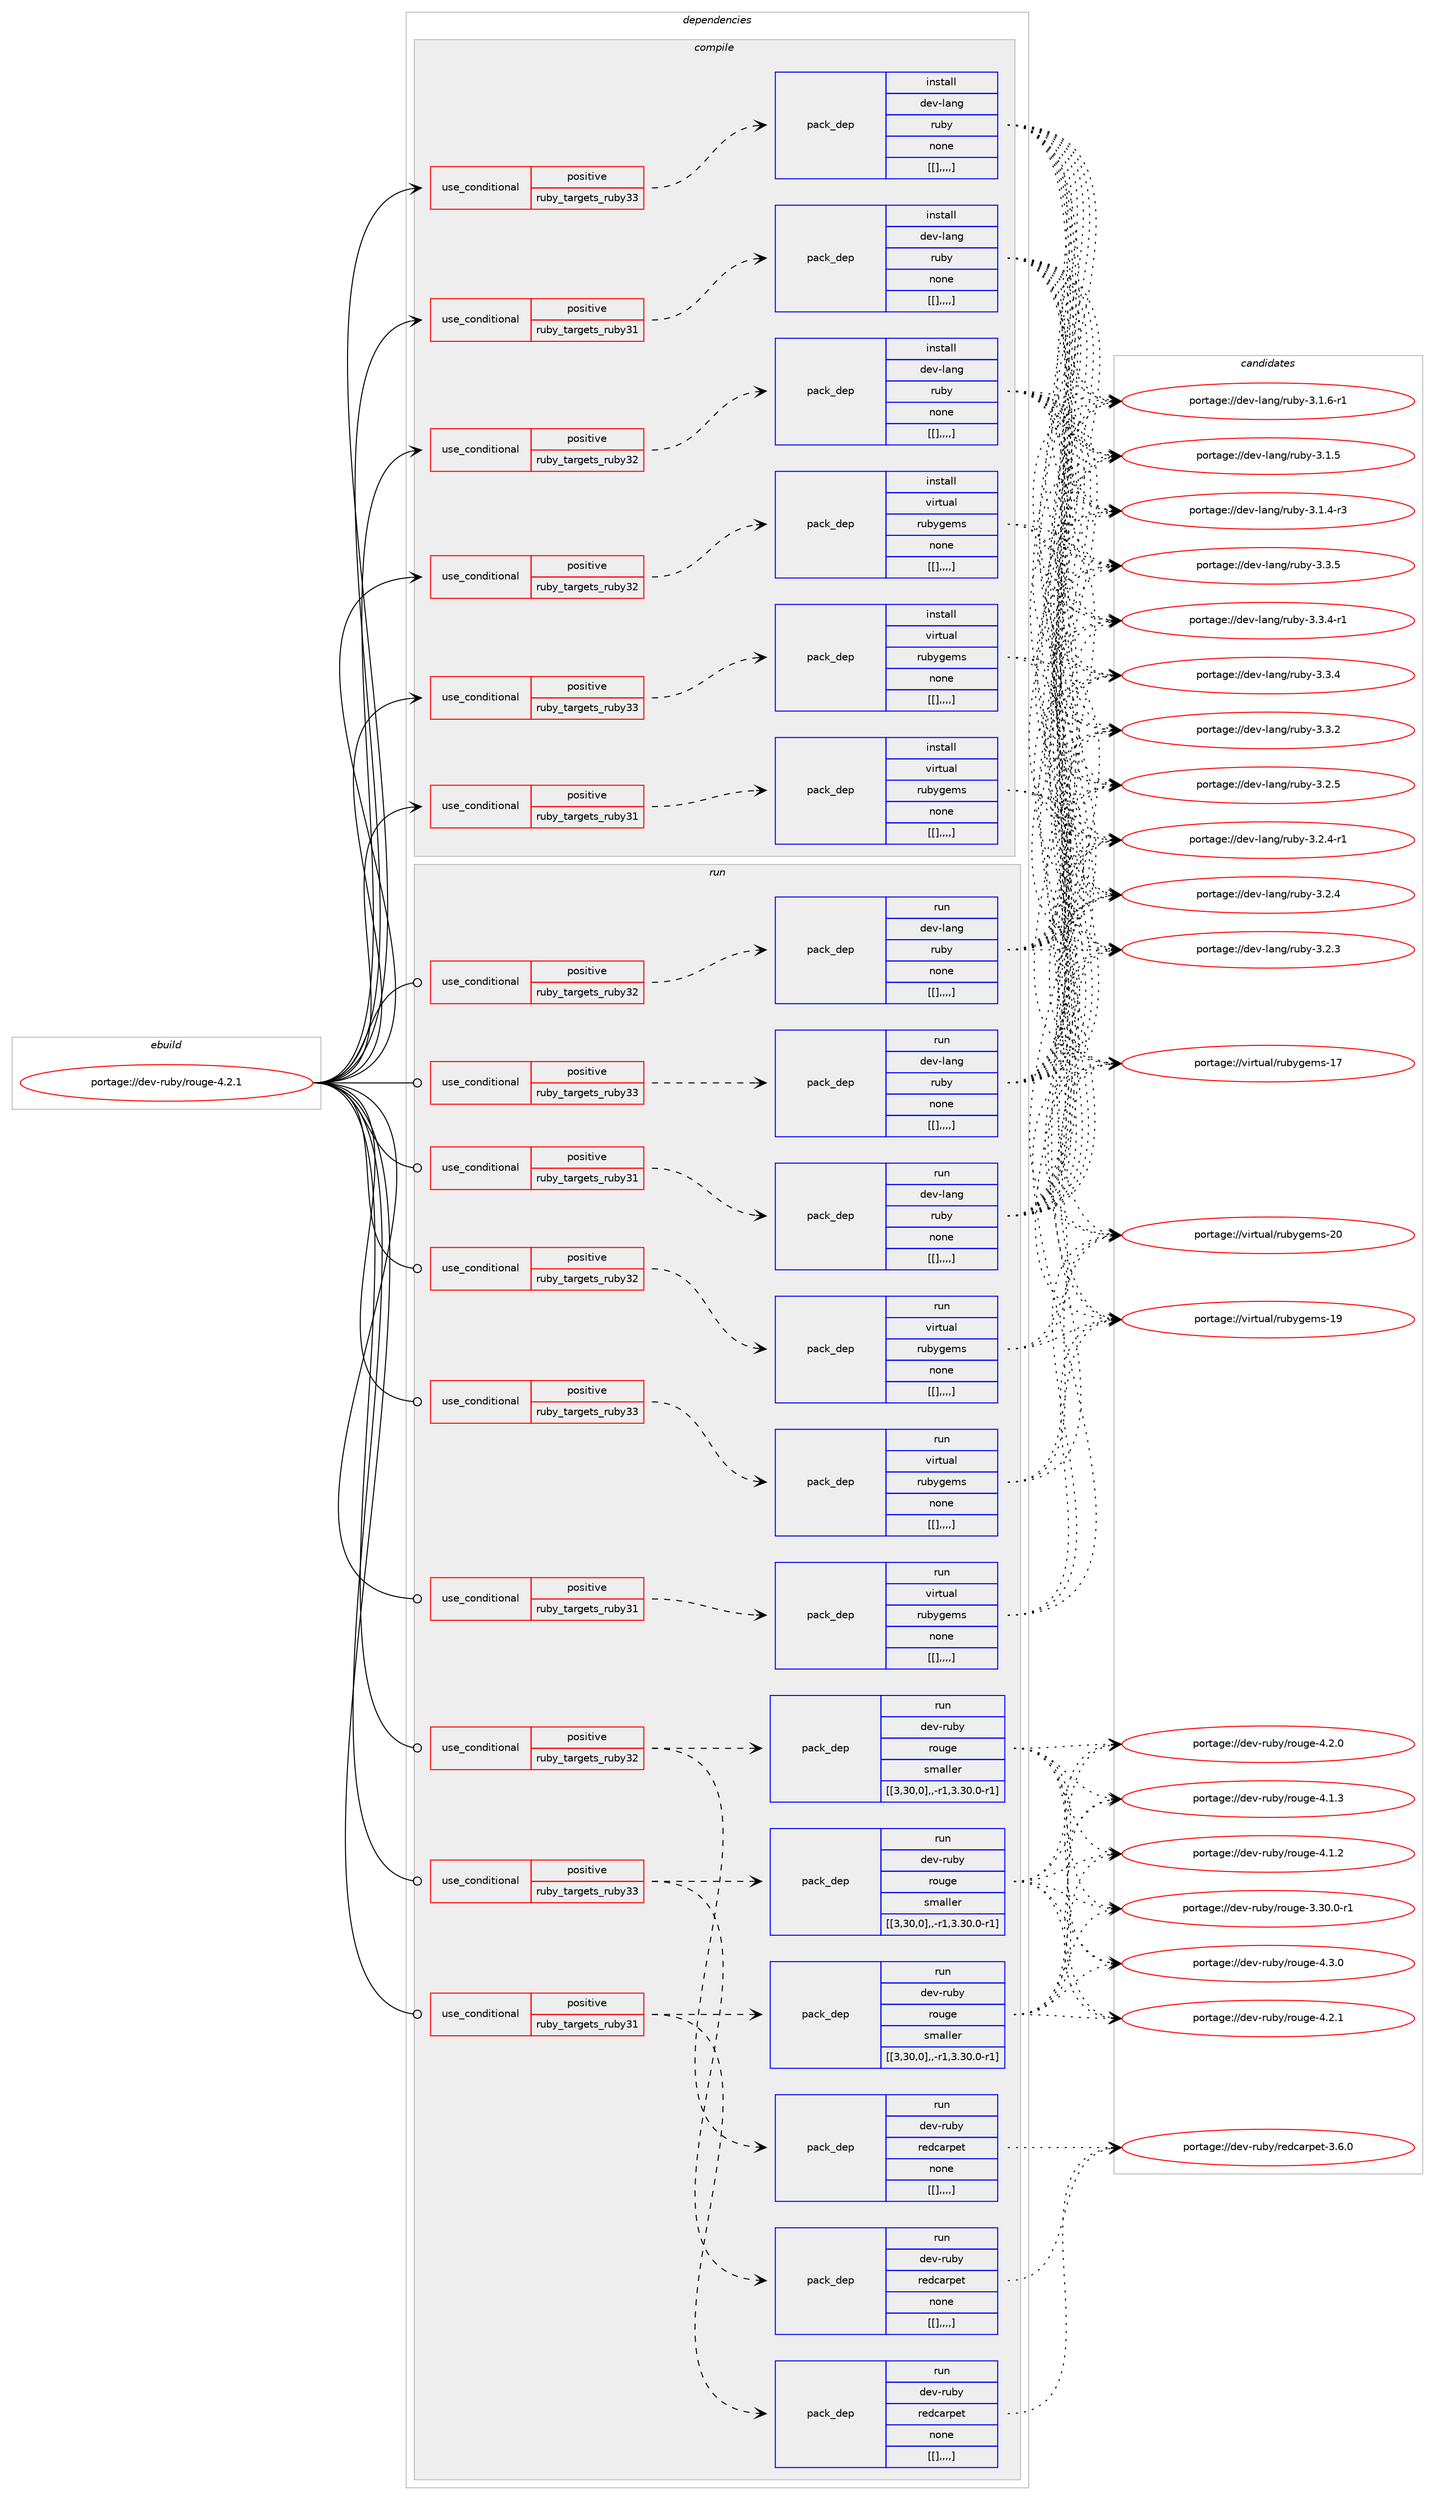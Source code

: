digraph prolog {

# *************
# Graph options
# *************

newrank=true;
concentrate=true;
compound=true;
graph [rankdir=LR,fontname=Helvetica,fontsize=10,ranksep=1.5];#, ranksep=2.5, nodesep=0.2];
edge  [arrowhead=vee];
node  [fontname=Helvetica,fontsize=10];

# **********
# The ebuild
# **********

subgraph cluster_leftcol {
color=gray;
label=<<i>ebuild</i>>;
id [label="portage://dev-ruby/rouge-4.2.1", color=red, width=4, href="../dev-ruby/rouge-4.2.1.svg"];
}

# ****************
# The dependencies
# ****************

subgraph cluster_midcol {
color=gray;
label=<<i>dependencies</i>>;
subgraph cluster_compile {
fillcolor="#eeeeee";
style=filled;
label=<<i>compile</i>>;
subgraph cond56211 {
dependency202298 [label=<<TABLE BORDER="0" CELLBORDER="1" CELLSPACING="0" CELLPADDING="4"><TR><TD ROWSPAN="3" CELLPADDING="10">use_conditional</TD></TR><TR><TD>positive</TD></TR><TR><TD>ruby_targets_ruby31</TD></TR></TABLE>>, shape=none, color=red];
subgraph pack144731 {
dependency202299 [label=<<TABLE BORDER="0" CELLBORDER="1" CELLSPACING="0" CELLPADDING="4" WIDTH="220"><TR><TD ROWSPAN="6" CELLPADDING="30">pack_dep</TD></TR><TR><TD WIDTH="110">install</TD></TR><TR><TD>dev-lang</TD></TR><TR><TD>ruby</TD></TR><TR><TD>none</TD></TR><TR><TD>[[],,,,]</TD></TR></TABLE>>, shape=none, color=blue];
}
dependency202298:e -> dependency202299:w [weight=20,style="dashed",arrowhead="vee"];
}
id:e -> dependency202298:w [weight=20,style="solid",arrowhead="vee"];
subgraph cond56212 {
dependency202300 [label=<<TABLE BORDER="0" CELLBORDER="1" CELLSPACING="0" CELLPADDING="4"><TR><TD ROWSPAN="3" CELLPADDING="10">use_conditional</TD></TR><TR><TD>positive</TD></TR><TR><TD>ruby_targets_ruby31</TD></TR></TABLE>>, shape=none, color=red];
subgraph pack144732 {
dependency202301 [label=<<TABLE BORDER="0" CELLBORDER="1" CELLSPACING="0" CELLPADDING="4" WIDTH="220"><TR><TD ROWSPAN="6" CELLPADDING="30">pack_dep</TD></TR><TR><TD WIDTH="110">install</TD></TR><TR><TD>virtual</TD></TR><TR><TD>rubygems</TD></TR><TR><TD>none</TD></TR><TR><TD>[[],,,,]</TD></TR></TABLE>>, shape=none, color=blue];
}
dependency202300:e -> dependency202301:w [weight=20,style="dashed",arrowhead="vee"];
}
id:e -> dependency202300:w [weight=20,style="solid",arrowhead="vee"];
subgraph cond56213 {
dependency202302 [label=<<TABLE BORDER="0" CELLBORDER="1" CELLSPACING="0" CELLPADDING="4"><TR><TD ROWSPAN="3" CELLPADDING="10">use_conditional</TD></TR><TR><TD>positive</TD></TR><TR><TD>ruby_targets_ruby32</TD></TR></TABLE>>, shape=none, color=red];
subgraph pack144733 {
dependency202303 [label=<<TABLE BORDER="0" CELLBORDER="1" CELLSPACING="0" CELLPADDING="4" WIDTH="220"><TR><TD ROWSPAN="6" CELLPADDING="30">pack_dep</TD></TR><TR><TD WIDTH="110">install</TD></TR><TR><TD>dev-lang</TD></TR><TR><TD>ruby</TD></TR><TR><TD>none</TD></TR><TR><TD>[[],,,,]</TD></TR></TABLE>>, shape=none, color=blue];
}
dependency202302:e -> dependency202303:w [weight=20,style="dashed",arrowhead="vee"];
}
id:e -> dependency202302:w [weight=20,style="solid",arrowhead="vee"];
subgraph cond56214 {
dependency202304 [label=<<TABLE BORDER="0" CELLBORDER="1" CELLSPACING="0" CELLPADDING="4"><TR><TD ROWSPAN="3" CELLPADDING="10">use_conditional</TD></TR><TR><TD>positive</TD></TR><TR><TD>ruby_targets_ruby32</TD></TR></TABLE>>, shape=none, color=red];
subgraph pack144734 {
dependency202305 [label=<<TABLE BORDER="0" CELLBORDER="1" CELLSPACING="0" CELLPADDING="4" WIDTH="220"><TR><TD ROWSPAN="6" CELLPADDING="30">pack_dep</TD></TR><TR><TD WIDTH="110">install</TD></TR><TR><TD>virtual</TD></TR><TR><TD>rubygems</TD></TR><TR><TD>none</TD></TR><TR><TD>[[],,,,]</TD></TR></TABLE>>, shape=none, color=blue];
}
dependency202304:e -> dependency202305:w [weight=20,style="dashed",arrowhead="vee"];
}
id:e -> dependency202304:w [weight=20,style="solid",arrowhead="vee"];
subgraph cond56215 {
dependency202306 [label=<<TABLE BORDER="0" CELLBORDER="1" CELLSPACING="0" CELLPADDING="4"><TR><TD ROWSPAN="3" CELLPADDING="10">use_conditional</TD></TR><TR><TD>positive</TD></TR><TR><TD>ruby_targets_ruby33</TD></TR></TABLE>>, shape=none, color=red];
subgraph pack144735 {
dependency202307 [label=<<TABLE BORDER="0" CELLBORDER="1" CELLSPACING="0" CELLPADDING="4" WIDTH="220"><TR><TD ROWSPAN="6" CELLPADDING="30">pack_dep</TD></TR><TR><TD WIDTH="110">install</TD></TR><TR><TD>dev-lang</TD></TR><TR><TD>ruby</TD></TR><TR><TD>none</TD></TR><TR><TD>[[],,,,]</TD></TR></TABLE>>, shape=none, color=blue];
}
dependency202306:e -> dependency202307:w [weight=20,style="dashed",arrowhead="vee"];
}
id:e -> dependency202306:w [weight=20,style="solid",arrowhead="vee"];
subgraph cond56216 {
dependency202308 [label=<<TABLE BORDER="0" CELLBORDER="1" CELLSPACING="0" CELLPADDING="4"><TR><TD ROWSPAN="3" CELLPADDING="10">use_conditional</TD></TR><TR><TD>positive</TD></TR><TR><TD>ruby_targets_ruby33</TD></TR></TABLE>>, shape=none, color=red];
subgraph pack144736 {
dependency202309 [label=<<TABLE BORDER="0" CELLBORDER="1" CELLSPACING="0" CELLPADDING="4" WIDTH="220"><TR><TD ROWSPAN="6" CELLPADDING="30">pack_dep</TD></TR><TR><TD WIDTH="110">install</TD></TR><TR><TD>virtual</TD></TR><TR><TD>rubygems</TD></TR><TR><TD>none</TD></TR><TR><TD>[[],,,,]</TD></TR></TABLE>>, shape=none, color=blue];
}
dependency202308:e -> dependency202309:w [weight=20,style="dashed",arrowhead="vee"];
}
id:e -> dependency202308:w [weight=20,style="solid",arrowhead="vee"];
}
subgraph cluster_compileandrun {
fillcolor="#eeeeee";
style=filled;
label=<<i>compile and run</i>>;
}
subgraph cluster_run {
fillcolor="#eeeeee";
style=filled;
label=<<i>run</i>>;
subgraph cond56217 {
dependency202310 [label=<<TABLE BORDER="0" CELLBORDER="1" CELLSPACING="0" CELLPADDING="4"><TR><TD ROWSPAN="3" CELLPADDING="10">use_conditional</TD></TR><TR><TD>positive</TD></TR><TR><TD>ruby_targets_ruby31</TD></TR></TABLE>>, shape=none, color=red];
subgraph pack144737 {
dependency202311 [label=<<TABLE BORDER="0" CELLBORDER="1" CELLSPACING="0" CELLPADDING="4" WIDTH="220"><TR><TD ROWSPAN="6" CELLPADDING="30">pack_dep</TD></TR><TR><TD WIDTH="110">run</TD></TR><TR><TD>dev-lang</TD></TR><TR><TD>ruby</TD></TR><TR><TD>none</TD></TR><TR><TD>[[],,,,]</TD></TR></TABLE>>, shape=none, color=blue];
}
dependency202310:e -> dependency202311:w [weight=20,style="dashed",arrowhead="vee"];
}
id:e -> dependency202310:w [weight=20,style="solid",arrowhead="odot"];
subgraph cond56218 {
dependency202312 [label=<<TABLE BORDER="0" CELLBORDER="1" CELLSPACING="0" CELLPADDING="4"><TR><TD ROWSPAN="3" CELLPADDING="10">use_conditional</TD></TR><TR><TD>positive</TD></TR><TR><TD>ruby_targets_ruby31</TD></TR></TABLE>>, shape=none, color=red];
subgraph pack144738 {
dependency202313 [label=<<TABLE BORDER="0" CELLBORDER="1" CELLSPACING="0" CELLPADDING="4" WIDTH="220"><TR><TD ROWSPAN="6" CELLPADDING="30">pack_dep</TD></TR><TR><TD WIDTH="110">run</TD></TR><TR><TD>dev-ruby</TD></TR><TR><TD>redcarpet</TD></TR><TR><TD>none</TD></TR><TR><TD>[[],,,,]</TD></TR></TABLE>>, shape=none, color=blue];
}
dependency202312:e -> dependency202313:w [weight=20,style="dashed",arrowhead="vee"];
subgraph pack144739 {
dependency202314 [label=<<TABLE BORDER="0" CELLBORDER="1" CELLSPACING="0" CELLPADDING="4" WIDTH="220"><TR><TD ROWSPAN="6" CELLPADDING="30">pack_dep</TD></TR><TR><TD WIDTH="110">run</TD></TR><TR><TD>dev-ruby</TD></TR><TR><TD>rouge</TD></TR><TR><TD>smaller</TD></TR><TR><TD>[[3,30,0],,-r1,3.30.0-r1]</TD></TR></TABLE>>, shape=none, color=blue];
}
dependency202312:e -> dependency202314:w [weight=20,style="dashed",arrowhead="vee"];
}
id:e -> dependency202312:w [weight=20,style="solid",arrowhead="odot"];
subgraph cond56219 {
dependency202315 [label=<<TABLE BORDER="0" CELLBORDER="1" CELLSPACING="0" CELLPADDING="4"><TR><TD ROWSPAN="3" CELLPADDING="10">use_conditional</TD></TR><TR><TD>positive</TD></TR><TR><TD>ruby_targets_ruby31</TD></TR></TABLE>>, shape=none, color=red];
subgraph pack144740 {
dependency202316 [label=<<TABLE BORDER="0" CELLBORDER="1" CELLSPACING="0" CELLPADDING="4" WIDTH="220"><TR><TD ROWSPAN="6" CELLPADDING="30">pack_dep</TD></TR><TR><TD WIDTH="110">run</TD></TR><TR><TD>virtual</TD></TR><TR><TD>rubygems</TD></TR><TR><TD>none</TD></TR><TR><TD>[[],,,,]</TD></TR></TABLE>>, shape=none, color=blue];
}
dependency202315:e -> dependency202316:w [weight=20,style="dashed",arrowhead="vee"];
}
id:e -> dependency202315:w [weight=20,style="solid",arrowhead="odot"];
subgraph cond56220 {
dependency202317 [label=<<TABLE BORDER="0" CELLBORDER="1" CELLSPACING="0" CELLPADDING="4"><TR><TD ROWSPAN="3" CELLPADDING="10">use_conditional</TD></TR><TR><TD>positive</TD></TR><TR><TD>ruby_targets_ruby32</TD></TR></TABLE>>, shape=none, color=red];
subgraph pack144741 {
dependency202318 [label=<<TABLE BORDER="0" CELLBORDER="1" CELLSPACING="0" CELLPADDING="4" WIDTH="220"><TR><TD ROWSPAN="6" CELLPADDING="30">pack_dep</TD></TR><TR><TD WIDTH="110">run</TD></TR><TR><TD>dev-lang</TD></TR><TR><TD>ruby</TD></TR><TR><TD>none</TD></TR><TR><TD>[[],,,,]</TD></TR></TABLE>>, shape=none, color=blue];
}
dependency202317:e -> dependency202318:w [weight=20,style="dashed",arrowhead="vee"];
}
id:e -> dependency202317:w [weight=20,style="solid",arrowhead="odot"];
subgraph cond56221 {
dependency202319 [label=<<TABLE BORDER="0" CELLBORDER="1" CELLSPACING="0" CELLPADDING="4"><TR><TD ROWSPAN="3" CELLPADDING="10">use_conditional</TD></TR><TR><TD>positive</TD></TR><TR><TD>ruby_targets_ruby32</TD></TR></TABLE>>, shape=none, color=red];
subgraph pack144742 {
dependency202320 [label=<<TABLE BORDER="0" CELLBORDER="1" CELLSPACING="0" CELLPADDING="4" WIDTH="220"><TR><TD ROWSPAN="6" CELLPADDING="30">pack_dep</TD></TR><TR><TD WIDTH="110">run</TD></TR><TR><TD>dev-ruby</TD></TR><TR><TD>redcarpet</TD></TR><TR><TD>none</TD></TR><TR><TD>[[],,,,]</TD></TR></TABLE>>, shape=none, color=blue];
}
dependency202319:e -> dependency202320:w [weight=20,style="dashed",arrowhead="vee"];
subgraph pack144743 {
dependency202321 [label=<<TABLE BORDER="0" CELLBORDER="1" CELLSPACING="0" CELLPADDING="4" WIDTH="220"><TR><TD ROWSPAN="6" CELLPADDING="30">pack_dep</TD></TR><TR><TD WIDTH="110">run</TD></TR><TR><TD>dev-ruby</TD></TR><TR><TD>rouge</TD></TR><TR><TD>smaller</TD></TR><TR><TD>[[3,30,0],,-r1,3.30.0-r1]</TD></TR></TABLE>>, shape=none, color=blue];
}
dependency202319:e -> dependency202321:w [weight=20,style="dashed",arrowhead="vee"];
}
id:e -> dependency202319:w [weight=20,style="solid",arrowhead="odot"];
subgraph cond56222 {
dependency202322 [label=<<TABLE BORDER="0" CELLBORDER="1" CELLSPACING="0" CELLPADDING="4"><TR><TD ROWSPAN="3" CELLPADDING="10">use_conditional</TD></TR><TR><TD>positive</TD></TR><TR><TD>ruby_targets_ruby32</TD></TR></TABLE>>, shape=none, color=red];
subgraph pack144744 {
dependency202323 [label=<<TABLE BORDER="0" CELLBORDER="1" CELLSPACING="0" CELLPADDING="4" WIDTH="220"><TR><TD ROWSPAN="6" CELLPADDING="30">pack_dep</TD></TR><TR><TD WIDTH="110">run</TD></TR><TR><TD>virtual</TD></TR><TR><TD>rubygems</TD></TR><TR><TD>none</TD></TR><TR><TD>[[],,,,]</TD></TR></TABLE>>, shape=none, color=blue];
}
dependency202322:e -> dependency202323:w [weight=20,style="dashed",arrowhead="vee"];
}
id:e -> dependency202322:w [weight=20,style="solid",arrowhead="odot"];
subgraph cond56223 {
dependency202324 [label=<<TABLE BORDER="0" CELLBORDER="1" CELLSPACING="0" CELLPADDING="4"><TR><TD ROWSPAN="3" CELLPADDING="10">use_conditional</TD></TR><TR><TD>positive</TD></TR><TR><TD>ruby_targets_ruby33</TD></TR></TABLE>>, shape=none, color=red];
subgraph pack144745 {
dependency202325 [label=<<TABLE BORDER="0" CELLBORDER="1" CELLSPACING="0" CELLPADDING="4" WIDTH="220"><TR><TD ROWSPAN="6" CELLPADDING="30">pack_dep</TD></TR><TR><TD WIDTH="110">run</TD></TR><TR><TD>dev-lang</TD></TR><TR><TD>ruby</TD></TR><TR><TD>none</TD></TR><TR><TD>[[],,,,]</TD></TR></TABLE>>, shape=none, color=blue];
}
dependency202324:e -> dependency202325:w [weight=20,style="dashed",arrowhead="vee"];
}
id:e -> dependency202324:w [weight=20,style="solid",arrowhead="odot"];
subgraph cond56224 {
dependency202326 [label=<<TABLE BORDER="0" CELLBORDER="1" CELLSPACING="0" CELLPADDING="4"><TR><TD ROWSPAN="3" CELLPADDING="10">use_conditional</TD></TR><TR><TD>positive</TD></TR><TR><TD>ruby_targets_ruby33</TD></TR></TABLE>>, shape=none, color=red];
subgraph pack144746 {
dependency202327 [label=<<TABLE BORDER="0" CELLBORDER="1" CELLSPACING="0" CELLPADDING="4" WIDTH="220"><TR><TD ROWSPAN="6" CELLPADDING="30">pack_dep</TD></TR><TR><TD WIDTH="110">run</TD></TR><TR><TD>dev-ruby</TD></TR><TR><TD>redcarpet</TD></TR><TR><TD>none</TD></TR><TR><TD>[[],,,,]</TD></TR></TABLE>>, shape=none, color=blue];
}
dependency202326:e -> dependency202327:w [weight=20,style="dashed",arrowhead="vee"];
subgraph pack144747 {
dependency202328 [label=<<TABLE BORDER="0" CELLBORDER="1" CELLSPACING="0" CELLPADDING="4" WIDTH="220"><TR><TD ROWSPAN="6" CELLPADDING="30">pack_dep</TD></TR><TR><TD WIDTH="110">run</TD></TR><TR><TD>dev-ruby</TD></TR><TR><TD>rouge</TD></TR><TR><TD>smaller</TD></TR><TR><TD>[[3,30,0],,-r1,3.30.0-r1]</TD></TR></TABLE>>, shape=none, color=blue];
}
dependency202326:e -> dependency202328:w [weight=20,style="dashed",arrowhead="vee"];
}
id:e -> dependency202326:w [weight=20,style="solid",arrowhead="odot"];
subgraph cond56225 {
dependency202329 [label=<<TABLE BORDER="0" CELLBORDER="1" CELLSPACING="0" CELLPADDING="4"><TR><TD ROWSPAN="3" CELLPADDING="10">use_conditional</TD></TR><TR><TD>positive</TD></TR><TR><TD>ruby_targets_ruby33</TD></TR></TABLE>>, shape=none, color=red];
subgraph pack144748 {
dependency202330 [label=<<TABLE BORDER="0" CELLBORDER="1" CELLSPACING="0" CELLPADDING="4" WIDTH="220"><TR><TD ROWSPAN="6" CELLPADDING="30">pack_dep</TD></TR><TR><TD WIDTH="110">run</TD></TR><TR><TD>virtual</TD></TR><TR><TD>rubygems</TD></TR><TR><TD>none</TD></TR><TR><TD>[[],,,,]</TD></TR></TABLE>>, shape=none, color=blue];
}
dependency202329:e -> dependency202330:w [weight=20,style="dashed",arrowhead="vee"];
}
id:e -> dependency202329:w [weight=20,style="solid",arrowhead="odot"];
}
}

# **************
# The candidates
# **************

subgraph cluster_choices {
rank=same;
color=gray;
label=<<i>candidates</i>>;

subgraph choice144731 {
color=black;
nodesep=1;
choice10010111845108971101034711411798121455146514653 [label="portage://dev-lang/ruby-3.3.5", color=red, width=4,href="../dev-lang/ruby-3.3.5.svg"];
choice100101118451089711010347114117981214551465146524511449 [label="portage://dev-lang/ruby-3.3.4-r1", color=red, width=4,href="../dev-lang/ruby-3.3.4-r1.svg"];
choice10010111845108971101034711411798121455146514652 [label="portage://dev-lang/ruby-3.3.4", color=red, width=4,href="../dev-lang/ruby-3.3.4.svg"];
choice10010111845108971101034711411798121455146514650 [label="portage://dev-lang/ruby-3.3.2", color=red, width=4,href="../dev-lang/ruby-3.3.2.svg"];
choice10010111845108971101034711411798121455146504653 [label="portage://dev-lang/ruby-3.2.5", color=red, width=4,href="../dev-lang/ruby-3.2.5.svg"];
choice100101118451089711010347114117981214551465046524511449 [label="portage://dev-lang/ruby-3.2.4-r1", color=red, width=4,href="../dev-lang/ruby-3.2.4-r1.svg"];
choice10010111845108971101034711411798121455146504652 [label="portage://dev-lang/ruby-3.2.4", color=red, width=4,href="../dev-lang/ruby-3.2.4.svg"];
choice10010111845108971101034711411798121455146504651 [label="portage://dev-lang/ruby-3.2.3", color=red, width=4,href="../dev-lang/ruby-3.2.3.svg"];
choice100101118451089711010347114117981214551464946544511449 [label="portage://dev-lang/ruby-3.1.6-r1", color=red, width=4,href="../dev-lang/ruby-3.1.6-r1.svg"];
choice10010111845108971101034711411798121455146494653 [label="portage://dev-lang/ruby-3.1.5", color=red, width=4,href="../dev-lang/ruby-3.1.5.svg"];
choice100101118451089711010347114117981214551464946524511451 [label="portage://dev-lang/ruby-3.1.4-r3", color=red, width=4,href="../dev-lang/ruby-3.1.4-r3.svg"];
dependency202299:e -> choice10010111845108971101034711411798121455146514653:w [style=dotted,weight="100"];
dependency202299:e -> choice100101118451089711010347114117981214551465146524511449:w [style=dotted,weight="100"];
dependency202299:e -> choice10010111845108971101034711411798121455146514652:w [style=dotted,weight="100"];
dependency202299:e -> choice10010111845108971101034711411798121455146514650:w [style=dotted,weight="100"];
dependency202299:e -> choice10010111845108971101034711411798121455146504653:w [style=dotted,weight="100"];
dependency202299:e -> choice100101118451089711010347114117981214551465046524511449:w [style=dotted,weight="100"];
dependency202299:e -> choice10010111845108971101034711411798121455146504652:w [style=dotted,weight="100"];
dependency202299:e -> choice10010111845108971101034711411798121455146504651:w [style=dotted,weight="100"];
dependency202299:e -> choice100101118451089711010347114117981214551464946544511449:w [style=dotted,weight="100"];
dependency202299:e -> choice10010111845108971101034711411798121455146494653:w [style=dotted,weight="100"];
dependency202299:e -> choice100101118451089711010347114117981214551464946524511451:w [style=dotted,weight="100"];
}
subgraph choice144732 {
color=black;
nodesep=1;
choice118105114116117971084711411798121103101109115455048 [label="portage://virtual/rubygems-20", color=red, width=4,href="../virtual/rubygems-20.svg"];
choice118105114116117971084711411798121103101109115454957 [label="portage://virtual/rubygems-19", color=red, width=4,href="../virtual/rubygems-19.svg"];
choice118105114116117971084711411798121103101109115454955 [label="portage://virtual/rubygems-17", color=red, width=4,href="../virtual/rubygems-17.svg"];
dependency202301:e -> choice118105114116117971084711411798121103101109115455048:w [style=dotted,weight="100"];
dependency202301:e -> choice118105114116117971084711411798121103101109115454957:w [style=dotted,weight="100"];
dependency202301:e -> choice118105114116117971084711411798121103101109115454955:w [style=dotted,weight="100"];
}
subgraph choice144733 {
color=black;
nodesep=1;
choice10010111845108971101034711411798121455146514653 [label="portage://dev-lang/ruby-3.3.5", color=red, width=4,href="../dev-lang/ruby-3.3.5.svg"];
choice100101118451089711010347114117981214551465146524511449 [label="portage://dev-lang/ruby-3.3.4-r1", color=red, width=4,href="../dev-lang/ruby-3.3.4-r1.svg"];
choice10010111845108971101034711411798121455146514652 [label="portage://dev-lang/ruby-3.3.4", color=red, width=4,href="../dev-lang/ruby-3.3.4.svg"];
choice10010111845108971101034711411798121455146514650 [label="portage://dev-lang/ruby-3.3.2", color=red, width=4,href="../dev-lang/ruby-3.3.2.svg"];
choice10010111845108971101034711411798121455146504653 [label="portage://dev-lang/ruby-3.2.5", color=red, width=4,href="../dev-lang/ruby-3.2.5.svg"];
choice100101118451089711010347114117981214551465046524511449 [label="portage://dev-lang/ruby-3.2.4-r1", color=red, width=4,href="../dev-lang/ruby-3.2.4-r1.svg"];
choice10010111845108971101034711411798121455146504652 [label="portage://dev-lang/ruby-3.2.4", color=red, width=4,href="../dev-lang/ruby-3.2.4.svg"];
choice10010111845108971101034711411798121455146504651 [label="portage://dev-lang/ruby-3.2.3", color=red, width=4,href="../dev-lang/ruby-3.2.3.svg"];
choice100101118451089711010347114117981214551464946544511449 [label="portage://dev-lang/ruby-3.1.6-r1", color=red, width=4,href="../dev-lang/ruby-3.1.6-r1.svg"];
choice10010111845108971101034711411798121455146494653 [label="portage://dev-lang/ruby-3.1.5", color=red, width=4,href="../dev-lang/ruby-3.1.5.svg"];
choice100101118451089711010347114117981214551464946524511451 [label="portage://dev-lang/ruby-3.1.4-r3", color=red, width=4,href="../dev-lang/ruby-3.1.4-r3.svg"];
dependency202303:e -> choice10010111845108971101034711411798121455146514653:w [style=dotted,weight="100"];
dependency202303:e -> choice100101118451089711010347114117981214551465146524511449:w [style=dotted,weight="100"];
dependency202303:e -> choice10010111845108971101034711411798121455146514652:w [style=dotted,weight="100"];
dependency202303:e -> choice10010111845108971101034711411798121455146514650:w [style=dotted,weight="100"];
dependency202303:e -> choice10010111845108971101034711411798121455146504653:w [style=dotted,weight="100"];
dependency202303:e -> choice100101118451089711010347114117981214551465046524511449:w [style=dotted,weight="100"];
dependency202303:e -> choice10010111845108971101034711411798121455146504652:w [style=dotted,weight="100"];
dependency202303:e -> choice10010111845108971101034711411798121455146504651:w [style=dotted,weight="100"];
dependency202303:e -> choice100101118451089711010347114117981214551464946544511449:w [style=dotted,weight="100"];
dependency202303:e -> choice10010111845108971101034711411798121455146494653:w [style=dotted,weight="100"];
dependency202303:e -> choice100101118451089711010347114117981214551464946524511451:w [style=dotted,weight="100"];
}
subgraph choice144734 {
color=black;
nodesep=1;
choice118105114116117971084711411798121103101109115455048 [label="portage://virtual/rubygems-20", color=red, width=4,href="../virtual/rubygems-20.svg"];
choice118105114116117971084711411798121103101109115454957 [label="portage://virtual/rubygems-19", color=red, width=4,href="../virtual/rubygems-19.svg"];
choice118105114116117971084711411798121103101109115454955 [label="portage://virtual/rubygems-17", color=red, width=4,href="../virtual/rubygems-17.svg"];
dependency202305:e -> choice118105114116117971084711411798121103101109115455048:w [style=dotted,weight="100"];
dependency202305:e -> choice118105114116117971084711411798121103101109115454957:w [style=dotted,weight="100"];
dependency202305:e -> choice118105114116117971084711411798121103101109115454955:w [style=dotted,weight="100"];
}
subgraph choice144735 {
color=black;
nodesep=1;
choice10010111845108971101034711411798121455146514653 [label="portage://dev-lang/ruby-3.3.5", color=red, width=4,href="../dev-lang/ruby-3.3.5.svg"];
choice100101118451089711010347114117981214551465146524511449 [label="portage://dev-lang/ruby-3.3.4-r1", color=red, width=4,href="../dev-lang/ruby-3.3.4-r1.svg"];
choice10010111845108971101034711411798121455146514652 [label="portage://dev-lang/ruby-3.3.4", color=red, width=4,href="../dev-lang/ruby-3.3.4.svg"];
choice10010111845108971101034711411798121455146514650 [label="portage://dev-lang/ruby-3.3.2", color=red, width=4,href="../dev-lang/ruby-3.3.2.svg"];
choice10010111845108971101034711411798121455146504653 [label="portage://dev-lang/ruby-3.2.5", color=red, width=4,href="../dev-lang/ruby-3.2.5.svg"];
choice100101118451089711010347114117981214551465046524511449 [label="portage://dev-lang/ruby-3.2.4-r1", color=red, width=4,href="../dev-lang/ruby-3.2.4-r1.svg"];
choice10010111845108971101034711411798121455146504652 [label="portage://dev-lang/ruby-3.2.4", color=red, width=4,href="../dev-lang/ruby-3.2.4.svg"];
choice10010111845108971101034711411798121455146504651 [label="portage://dev-lang/ruby-3.2.3", color=red, width=4,href="../dev-lang/ruby-3.2.3.svg"];
choice100101118451089711010347114117981214551464946544511449 [label="portage://dev-lang/ruby-3.1.6-r1", color=red, width=4,href="../dev-lang/ruby-3.1.6-r1.svg"];
choice10010111845108971101034711411798121455146494653 [label="portage://dev-lang/ruby-3.1.5", color=red, width=4,href="../dev-lang/ruby-3.1.5.svg"];
choice100101118451089711010347114117981214551464946524511451 [label="portage://dev-lang/ruby-3.1.4-r3", color=red, width=4,href="../dev-lang/ruby-3.1.4-r3.svg"];
dependency202307:e -> choice10010111845108971101034711411798121455146514653:w [style=dotted,weight="100"];
dependency202307:e -> choice100101118451089711010347114117981214551465146524511449:w [style=dotted,weight="100"];
dependency202307:e -> choice10010111845108971101034711411798121455146514652:w [style=dotted,weight="100"];
dependency202307:e -> choice10010111845108971101034711411798121455146514650:w [style=dotted,weight="100"];
dependency202307:e -> choice10010111845108971101034711411798121455146504653:w [style=dotted,weight="100"];
dependency202307:e -> choice100101118451089711010347114117981214551465046524511449:w [style=dotted,weight="100"];
dependency202307:e -> choice10010111845108971101034711411798121455146504652:w [style=dotted,weight="100"];
dependency202307:e -> choice10010111845108971101034711411798121455146504651:w [style=dotted,weight="100"];
dependency202307:e -> choice100101118451089711010347114117981214551464946544511449:w [style=dotted,weight="100"];
dependency202307:e -> choice10010111845108971101034711411798121455146494653:w [style=dotted,weight="100"];
dependency202307:e -> choice100101118451089711010347114117981214551464946524511451:w [style=dotted,weight="100"];
}
subgraph choice144736 {
color=black;
nodesep=1;
choice118105114116117971084711411798121103101109115455048 [label="portage://virtual/rubygems-20", color=red, width=4,href="../virtual/rubygems-20.svg"];
choice118105114116117971084711411798121103101109115454957 [label="portage://virtual/rubygems-19", color=red, width=4,href="../virtual/rubygems-19.svg"];
choice118105114116117971084711411798121103101109115454955 [label="portage://virtual/rubygems-17", color=red, width=4,href="../virtual/rubygems-17.svg"];
dependency202309:e -> choice118105114116117971084711411798121103101109115455048:w [style=dotted,weight="100"];
dependency202309:e -> choice118105114116117971084711411798121103101109115454957:w [style=dotted,weight="100"];
dependency202309:e -> choice118105114116117971084711411798121103101109115454955:w [style=dotted,weight="100"];
}
subgraph choice144737 {
color=black;
nodesep=1;
choice10010111845108971101034711411798121455146514653 [label="portage://dev-lang/ruby-3.3.5", color=red, width=4,href="../dev-lang/ruby-3.3.5.svg"];
choice100101118451089711010347114117981214551465146524511449 [label="portage://dev-lang/ruby-3.3.4-r1", color=red, width=4,href="../dev-lang/ruby-3.3.4-r1.svg"];
choice10010111845108971101034711411798121455146514652 [label="portage://dev-lang/ruby-3.3.4", color=red, width=4,href="../dev-lang/ruby-3.3.4.svg"];
choice10010111845108971101034711411798121455146514650 [label="portage://dev-lang/ruby-3.3.2", color=red, width=4,href="../dev-lang/ruby-3.3.2.svg"];
choice10010111845108971101034711411798121455146504653 [label="portage://dev-lang/ruby-3.2.5", color=red, width=4,href="../dev-lang/ruby-3.2.5.svg"];
choice100101118451089711010347114117981214551465046524511449 [label="portage://dev-lang/ruby-3.2.4-r1", color=red, width=4,href="../dev-lang/ruby-3.2.4-r1.svg"];
choice10010111845108971101034711411798121455146504652 [label="portage://dev-lang/ruby-3.2.4", color=red, width=4,href="../dev-lang/ruby-3.2.4.svg"];
choice10010111845108971101034711411798121455146504651 [label="portage://dev-lang/ruby-3.2.3", color=red, width=4,href="../dev-lang/ruby-3.2.3.svg"];
choice100101118451089711010347114117981214551464946544511449 [label="portage://dev-lang/ruby-3.1.6-r1", color=red, width=4,href="../dev-lang/ruby-3.1.6-r1.svg"];
choice10010111845108971101034711411798121455146494653 [label="portage://dev-lang/ruby-3.1.5", color=red, width=4,href="../dev-lang/ruby-3.1.5.svg"];
choice100101118451089711010347114117981214551464946524511451 [label="portage://dev-lang/ruby-3.1.4-r3", color=red, width=4,href="../dev-lang/ruby-3.1.4-r3.svg"];
dependency202311:e -> choice10010111845108971101034711411798121455146514653:w [style=dotted,weight="100"];
dependency202311:e -> choice100101118451089711010347114117981214551465146524511449:w [style=dotted,weight="100"];
dependency202311:e -> choice10010111845108971101034711411798121455146514652:w [style=dotted,weight="100"];
dependency202311:e -> choice10010111845108971101034711411798121455146514650:w [style=dotted,weight="100"];
dependency202311:e -> choice10010111845108971101034711411798121455146504653:w [style=dotted,weight="100"];
dependency202311:e -> choice100101118451089711010347114117981214551465046524511449:w [style=dotted,weight="100"];
dependency202311:e -> choice10010111845108971101034711411798121455146504652:w [style=dotted,weight="100"];
dependency202311:e -> choice10010111845108971101034711411798121455146504651:w [style=dotted,weight="100"];
dependency202311:e -> choice100101118451089711010347114117981214551464946544511449:w [style=dotted,weight="100"];
dependency202311:e -> choice10010111845108971101034711411798121455146494653:w [style=dotted,weight="100"];
dependency202311:e -> choice100101118451089711010347114117981214551464946524511451:w [style=dotted,weight="100"];
}
subgraph choice144738 {
color=black;
nodesep=1;
choice1001011184511411798121471141011009997114112101116455146544648 [label="portage://dev-ruby/redcarpet-3.6.0", color=red, width=4,href="../dev-ruby/redcarpet-3.6.0.svg"];
dependency202313:e -> choice1001011184511411798121471141011009997114112101116455146544648:w [style=dotted,weight="100"];
}
subgraph choice144739 {
color=black;
nodesep=1;
choice100101118451141179812147114111117103101455246514648 [label="portage://dev-ruby/rouge-4.3.0", color=red, width=4,href="../dev-ruby/rouge-4.3.0.svg"];
choice100101118451141179812147114111117103101455246504649 [label="portage://dev-ruby/rouge-4.2.1", color=red, width=4,href="../dev-ruby/rouge-4.2.1.svg"];
choice100101118451141179812147114111117103101455246504648 [label="portage://dev-ruby/rouge-4.2.0", color=red, width=4,href="../dev-ruby/rouge-4.2.0.svg"];
choice100101118451141179812147114111117103101455246494651 [label="portage://dev-ruby/rouge-4.1.3", color=red, width=4,href="../dev-ruby/rouge-4.1.3.svg"];
choice100101118451141179812147114111117103101455246494650 [label="portage://dev-ruby/rouge-4.1.2", color=red, width=4,href="../dev-ruby/rouge-4.1.2.svg"];
choice100101118451141179812147114111117103101455146514846484511449 [label="portage://dev-ruby/rouge-3.30.0-r1", color=red, width=4,href="../dev-ruby/rouge-3.30.0-r1.svg"];
dependency202314:e -> choice100101118451141179812147114111117103101455246514648:w [style=dotted,weight="100"];
dependency202314:e -> choice100101118451141179812147114111117103101455246504649:w [style=dotted,weight="100"];
dependency202314:e -> choice100101118451141179812147114111117103101455246504648:w [style=dotted,weight="100"];
dependency202314:e -> choice100101118451141179812147114111117103101455246494651:w [style=dotted,weight="100"];
dependency202314:e -> choice100101118451141179812147114111117103101455246494650:w [style=dotted,weight="100"];
dependency202314:e -> choice100101118451141179812147114111117103101455146514846484511449:w [style=dotted,weight="100"];
}
subgraph choice144740 {
color=black;
nodesep=1;
choice118105114116117971084711411798121103101109115455048 [label="portage://virtual/rubygems-20", color=red, width=4,href="../virtual/rubygems-20.svg"];
choice118105114116117971084711411798121103101109115454957 [label="portage://virtual/rubygems-19", color=red, width=4,href="../virtual/rubygems-19.svg"];
choice118105114116117971084711411798121103101109115454955 [label="portage://virtual/rubygems-17", color=red, width=4,href="../virtual/rubygems-17.svg"];
dependency202316:e -> choice118105114116117971084711411798121103101109115455048:w [style=dotted,weight="100"];
dependency202316:e -> choice118105114116117971084711411798121103101109115454957:w [style=dotted,weight="100"];
dependency202316:e -> choice118105114116117971084711411798121103101109115454955:w [style=dotted,weight="100"];
}
subgraph choice144741 {
color=black;
nodesep=1;
choice10010111845108971101034711411798121455146514653 [label="portage://dev-lang/ruby-3.3.5", color=red, width=4,href="../dev-lang/ruby-3.3.5.svg"];
choice100101118451089711010347114117981214551465146524511449 [label="portage://dev-lang/ruby-3.3.4-r1", color=red, width=4,href="../dev-lang/ruby-3.3.4-r1.svg"];
choice10010111845108971101034711411798121455146514652 [label="portage://dev-lang/ruby-3.3.4", color=red, width=4,href="../dev-lang/ruby-3.3.4.svg"];
choice10010111845108971101034711411798121455146514650 [label="portage://dev-lang/ruby-3.3.2", color=red, width=4,href="../dev-lang/ruby-3.3.2.svg"];
choice10010111845108971101034711411798121455146504653 [label="portage://dev-lang/ruby-3.2.5", color=red, width=4,href="../dev-lang/ruby-3.2.5.svg"];
choice100101118451089711010347114117981214551465046524511449 [label="portage://dev-lang/ruby-3.2.4-r1", color=red, width=4,href="../dev-lang/ruby-3.2.4-r1.svg"];
choice10010111845108971101034711411798121455146504652 [label="portage://dev-lang/ruby-3.2.4", color=red, width=4,href="../dev-lang/ruby-3.2.4.svg"];
choice10010111845108971101034711411798121455146504651 [label="portage://dev-lang/ruby-3.2.3", color=red, width=4,href="../dev-lang/ruby-3.2.3.svg"];
choice100101118451089711010347114117981214551464946544511449 [label="portage://dev-lang/ruby-3.1.6-r1", color=red, width=4,href="../dev-lang/ruby-3.1.6-r1.svg"];
choice10010111845108971101034711411798121455146494653 [label="portage://dev-lang/ruby-3.1.5", color=red, width=4,href="../dev-lang/ruby-3.1.5.svg"];
choice100101118451089711010347114117981214551464946524511451 [label="portage://dev-lang/ruby-3.1.4-r3", color=red, width=4,href="../dev-lang/ruby-3.1.4-r3.svg"];
dependency202318:e -> choice10010111845108971101034711411798121455146514653:w [style=dotted,weight="100"];
dependency202318:e -> choice100101118451089711010347114117981214551465146524511449:w [style=dotted,weight="100"];
dependency202318:e -> choice10010111845108971101034711411798121455146514652:w [style=dotted,weight="100"];
dependency202318:e -> choice10010111845108971101034711411798121455146514650:w [style=dotted,weight="100"];
dependency202318:e -> choice10010111845108971101034711411798121455146504653:w [style=dotted,weight="100"];
dependency202318:e -> choice100101118451089711010347114117981214551465046524511449:w [style=dotted,weight="100"];
dependency202318:e -> choice10010111845108971101034711411798121455146504652:w [style=dotted,weight="100"];
dependency202318:e -> choice10010111845108971101034711411798121455146504651:w [style=dotted,weight="100"];
dependency202318:e -> choice100101118451089711010347114117981214551464946544511449:w [style=dotted,weight="100"];
dependency202318:e -> choice10010111845108971101034711411798121455146494653:w [style=dotted,weight="100"];
dependency202318:e -> choice100101118451089711010347114117981214551464946524511451:w [style=dotted,weight="100"];
}
subgraph choice144742 {
color=black;
nodesep=1;
choice1001011184511411798121471141011009997114112101116455146544648 [label="portage://dev-ruby/redcarpet-3.6.0", color=red, width=4,href="../dev-ruby/redcarpet-3.6.0.svg"];
dependency202320:e -> choice1001011184511411798121471141011009997114112101116455146544648:w [style=dotted,weight="100"];
}
subgraph choice144743 {
color=black;
nodesep=1;
choice100101118451141179812147114111117103101455246514648 [label="portage://dev-ruby/rouge-4.3.0", color=red, width=4,href="../dev-ruby/rouge-4.3.0.svg"];
choice100101118451141179812147114111117103101455246504649 [label="portage://dev-ruby/rouge-4.2.1", color=red, width=4,href="../dev-ruby/rouge-4.2.1.svg"];
choice100101118451141179812147114111117103101455246504648 [label="portage://dev-ruby/rouge-4.2.0", color=red, width=4,href="../dev-ruby/rouge-4.2.0.svg"];
choice100101118451141179812147114111117103101455246494651 [label="portage://dev-ruby/rouge-4.1.3", color=red, width=4,href="../dev-ruby/rouge-4.1.3.svg"];
choice100101118451141179812147114111117103101455246494650 [label="portage://dev-ruby/rouge-4.1.2", color=red, width=4,href="../dev-ruby/rouge-4.1.2.svg"];
choice100101118451141179812147114111117103101455146514846484511449 [label="portage://dev-ruby/rouge-3.30.0-r1", color=red, width=4,href="../dev-ruby/rouge-3.30.0-r1.svg"];
dependency202321:e -> choice100101118451141179812147114111117103101455246514648:w [style=dotted,weight="100"];
dependency202321:e -> choice100101118451141179812147114111117103101455246504649:w [style=dotted,weight="100"];
dependency202321:e -> choice100101118451141179812147114111117103101455246504648:w [style=dotted,weight="100"];
dependency202321:e -> choice100101118451141179812147114111117103101455246494651:w [style=dotted,weight="100"];
dependency202321:e -> choice100101118451141179812147114111117103101455246494650:w [style=dotted,weight="100"];
dependency202321:e -> choice100101118451141179812147114111117103101455146514846484511449:w [style=dotted,weight="100"];
}
subgraph choice144744 {
color=black;
nodesep=1;
choice118105114116117971084711411798121103101109115455048 [label="portage://virtual/rubygems-20", color=red, width=4,href="../virtual/rubygems-20.svg"];
choice118105114116117971084711411798121103101109115454957 [label="portage://virtual/rubygems-19", color=red, width=4,href="../virtual/rubygems-19.svg"];
choice118105114116117971084711411798121103101109115454955 [label="portage://virtual/rubygems-17", color=red, width=4,href="../virtual/rubygems-17.svg"];
dependency202323:e -> choice118105114116117971084711411798121103101109115455048:w [style=dotted,weight="100"];
dependency202323:e -> choice118105114116117971084711411798121103101109115454957:w [style=dotted,weight="100"];
dependency202323:e -> choice118105114116117971084711411798121103101109115454955:w [style=dotted,weight="100"];
}
subgraph choice144745 {
color=black;
nodesep=1;
choice10010111845108971101034711411798121455146514653 [label="portage://dev-lang/ruby-3.3.5", color=red, width=4,href="../dev-lang/ruby-3.3.5.svg"];
choice100101118451089711010347114117981214551465146524511449 [label="portage://dev-lang/ruby-3.3.4-r1", color=red, width=4,href="../dev-lang/ruby-3.3.4-r1.svg"];
choice10010111845108971101034711411798121455146514652 [label="portage://dev-lang/ruby-3.3.4", color=red, width=4,href="../dev-lang/ruby-3.3.4.svg"];
choice10010111845108971101034711411798121455146514650 [label="portage://dev-lang/ruby-3.3.2", color=red, width=4,href="../dev-lang/ruby-3.3.2.svg"];
choice10010111845108971101034711411798121455146504653 [label="portage://dev-lang/ruby-3.2.5", color=red, width=4,href="../dev-lang/ruby-3.2.5.svg"];
choice100101118451089711010347114117981214551465046524511449 [label="portage://dev-lang/ruby-3.2.4-r1", color=red, width=4,href="../dev-lang/ruby-3.2.4-r1.svg"];
choice10010111845108971101034711411798121455146504652 [label="portage://dev-lang/ruby-3.2.4", color=red, width=4,href="../dev-lang/ruby-3.2.4.svg"];
choice10010111845108971101034711411798121455146504651 [label="portage://dev-lang/ruby-3.2.3", color=red, width=4,href="../dev-lang/ruby-3.2.3.svg"];
choice100101118451089711010347114117981214551464946544511449 [label="portage://dev-lang/ruby-3.1.6-r1", color=red, width=4,href="../dev-lang/ruby-3.1.6-r1.svg"];
choice10010111845108971101034711411798121455146494653 [label="portage://dev-lang/ruby-3.1.5", color=red, width=4,href="../dev-lang/ruby-3.1.5.svg"];
choice100101118451089711010347114117981214551464946524511451 [label="portage://dev-lang/ruby-3.1.4-r3", color=red, width=4,href="../dev-lang/ruby-3.1.4-r3.svg"];
dependency202325:e -> choice10010111845108971101034711411798121455146514653:w [style=dotted,weight="100"];
dependency202325:e -> choice100101118451089711010347114117981214551465146524511449:w [style=dotted,weight="100"];
dependency202325:e -> choice10010111845108971101034711411798121455146514652:w [style=dotted,weight="100"];
dependency202325:e -> choice10010111845108971101034711411798121455146514650:w [style=dotted,weight="100"];
dependency202325:e -> choice10010111845108971101034711411798121455146504653:w [style=dotted,weight="100"];
dependency202325:e -> choice100101118451089711010347114117981214551465046524511449:w [style=dotted,weight="100"];
dependency202325:e -> choice10010111845108971101034711411798121455146504652:w [style=dotted,weight="100"];
dependency202325:e -> choice10010111845108971101034711411798121455146504651:w [style=dotted,weight="100"];
dependency202325:e -> choice100101118451089711010347114117981214551464946544511449:w [style=dotted,weight="100"];
dependency202325:e -> choice10010111845108971101034711411798121455146494653:w [style=dotted,weight="100"];
dependency202325:e -> choice100101118451089711010347114117981214551464946524511451:w [style=dotted,weight="100"];
}
subgraph choice144746 {
color=black;
nodesep=1;
choice1001011184511411798121471141011009997114112101116455146544648 [label="portage://dev-ruby/redcarpet-3.6.0", color=red, width=4,href="../dev-ruby/redcarpet-3.6.0.svg"];
dependency202327:e -> choice1001011184511411798121471141011009997114112101116455146544648:w [style=dotted,weight="100"];
}
subgraph choice144747 {
color=black;
nodesep=1;
choice100101118451141179812147114111117103101455246514648 [label="portage://dev-ruby/rouge-4.3.0", color=red, width=4,href="../dev-ruby/rouge-4.3.0.svg"];
choice100101118451141179812147114111117103101455246504649 [label="portage://dev-ruby/rouge-4.2.1", color=red, width=4,href="../dev-ruby/rouge-4.2.1.svg"];
choice100101118451141179812147114111117103101455246504648 [label="portage://dev-ruby/rouge-4.2.0", color=red, width=4,href="../dev-ruby/rouge-4.2.0.svg"];
choice100101118451141179812147114111117103101455246494651 [label="portage://dev-ruby/rouge-4.1.3", color=red, width=4,href="../dev-ruby/rouge-4.1.3.svg"];
choice100101118451141179812147114111117103101455246494650 [label="portage://dev-ruby/rouge-4.1.2", color=red, width=4,href="../dev-ruby/rouge-4.1.2.svg"];
choice100101118451141179812147114111117103101455146514846484511449 [label="portage://dev-ruby/rouge-3.30.0-r1", color=red, width=4,href="../dev-ruby/rouge-3.30.0-r1.svg"];
dependency202328:e -> choice100101118451141179812147114111117103101455246514648:w [style=dotted,weight="100"];
dependency202328:e -> choice100101118451141179812147114111117103101455246504649:w [style=dotted,weight="100"];
dependency202328:e -> choice100101118451141179812147114111117103101455246504648:w [style=dotted,weight="100"];
dependency202328:e -> choice100101118451141179812147114111117103101455246494651:w [style=dotted,weight="100"];
dependency202328:e -> choice100101118451141179812147114111117103101455246494650:w [style=dotted,weight="100"];
dependency202328:e -> choice100101118451141179812147114111117103101455146514846484511449:w [style=dotted,weight="100"];
}
subgraph choice144748 {
color=black;
nodesep=1;
choice118105114116117971084711411798121103101109115455048 [label="portage://virtual/rubygems-20", color=red, width=4,href="../virtual/rubygems-20.svg"];
choice118105114116117971084711411798121103101109115454957 [label="portage://virtual/rubygems-19", color=red, width=4,href="../virtual/rubygems-19.svg"];
choice118105114116117971084711411798121103101109115454955 [label="portage://virtual/rubygems-17", color=red, width=4,href="../virtual/rubygems-17.svg"];
dependency202330:e -> choice118105114116117971084711411798121103101109115455048:w [style=dotted,weight="100"];
dependency202330:e -> choice118105114116117971084711411798121103101109115454957:w [style=dotted,weight="100"];
dependency202330:e -> choice118105114116117971084711411798121103101109115454955:w [style=dotted,weight="100"];
}
}

}

